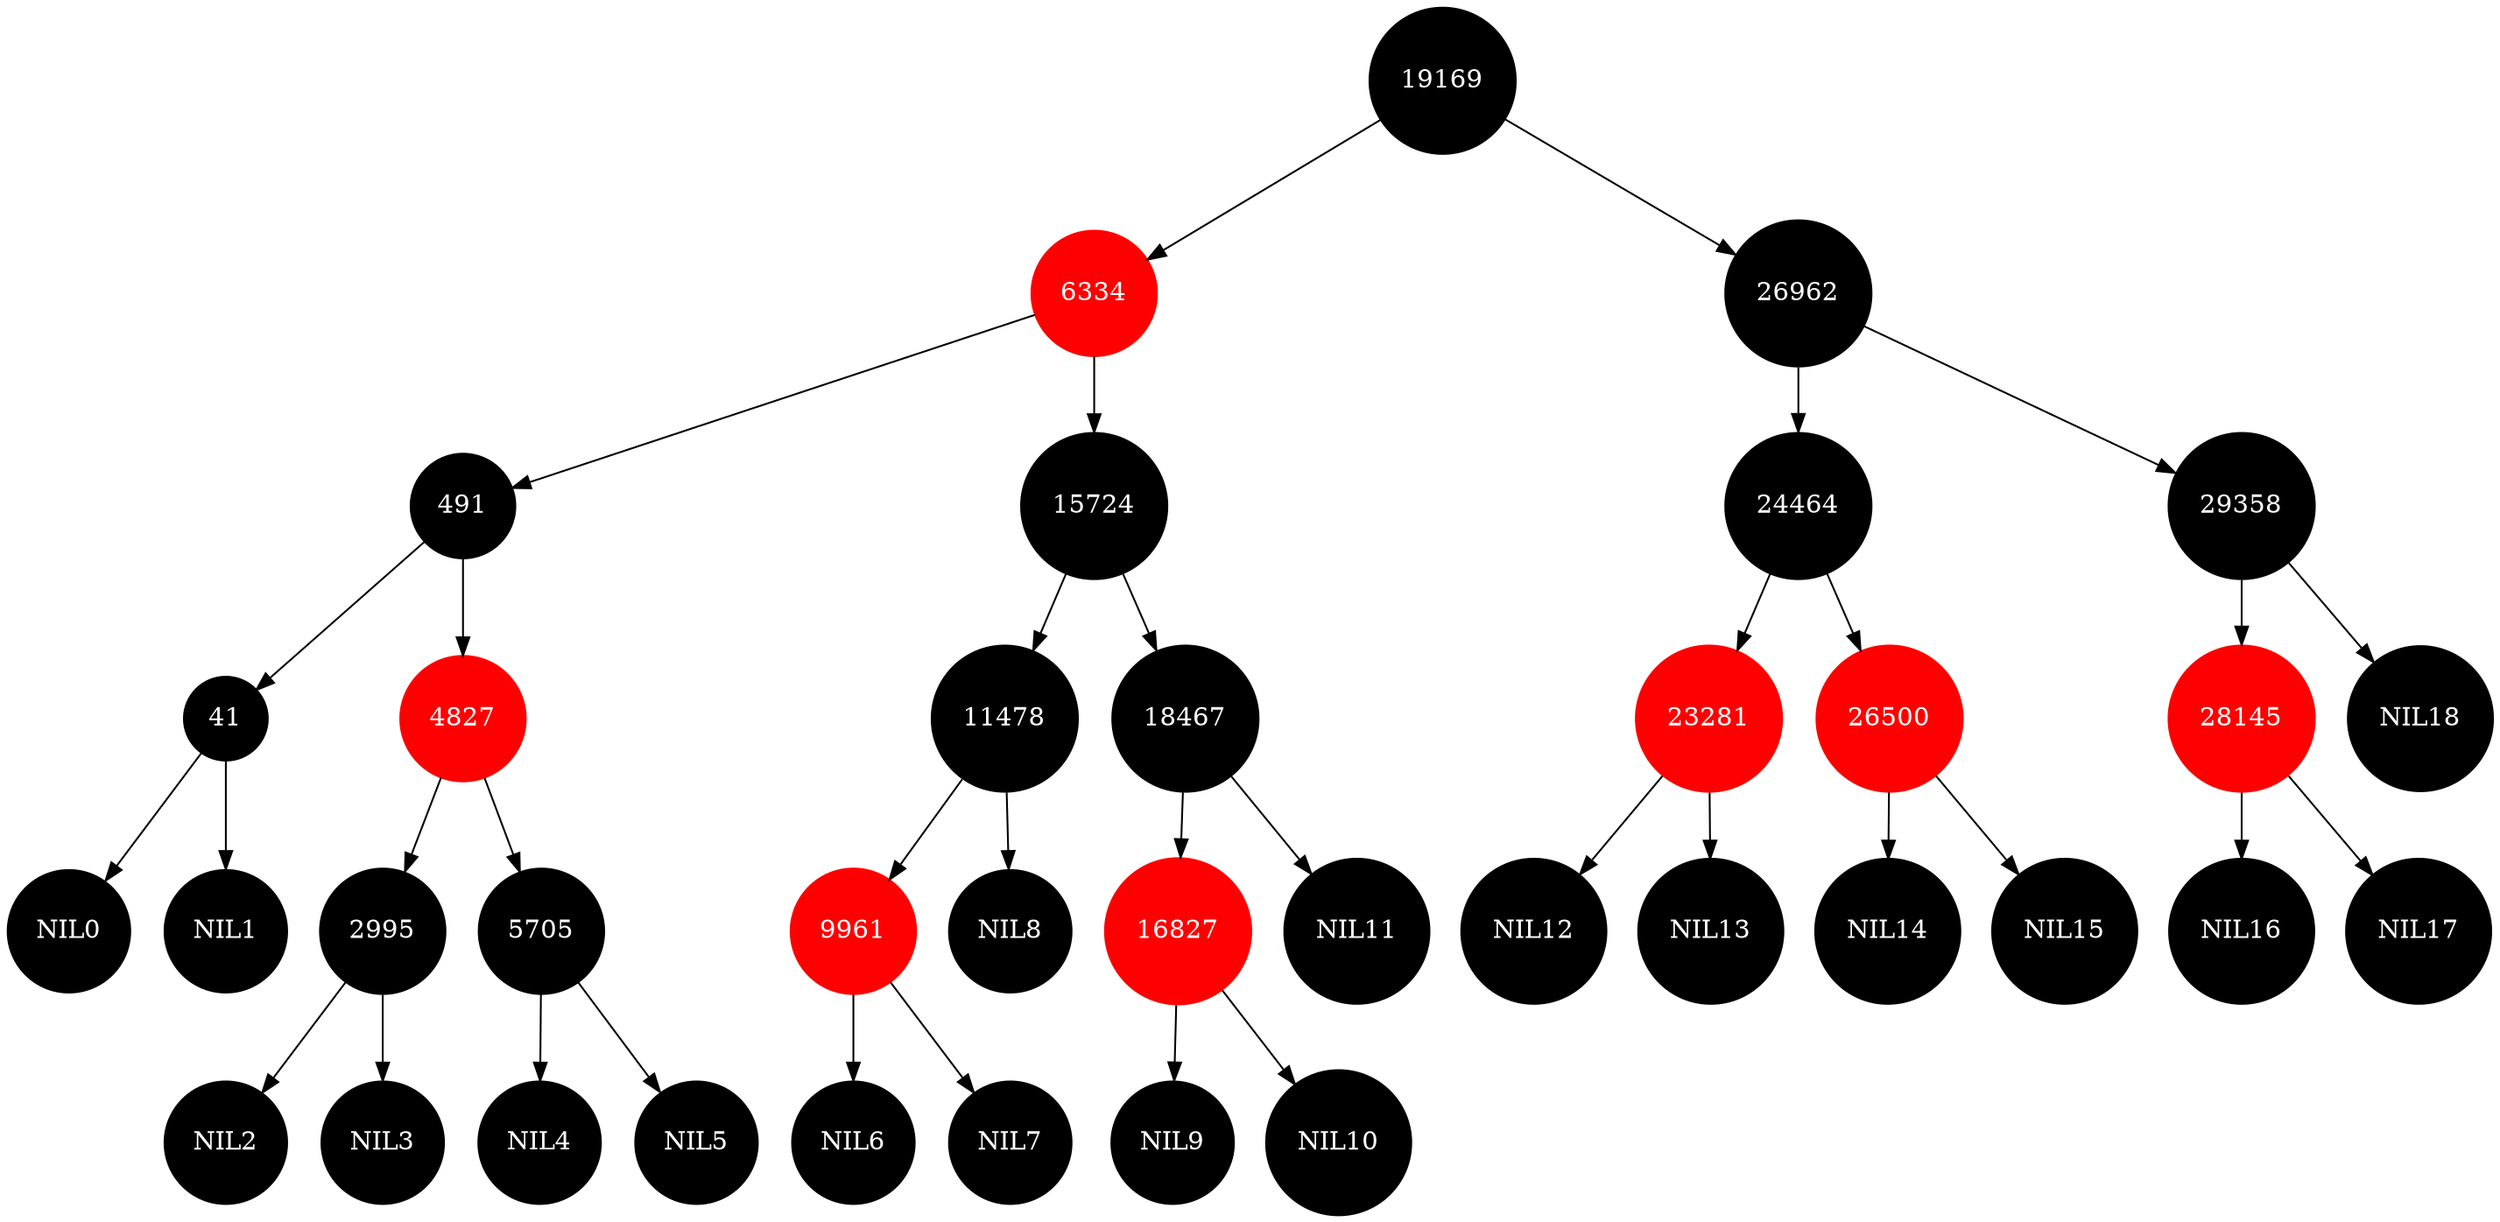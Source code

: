 digraph RBTree{
 node[shape="circle", fontcolor="white", style="filled"];
  x00CEEFF0[label="19169", color="BLACK"];
x00CEEF60[label="6334",color="RED"];
x00CEEFF0 -> x00CEEF60;
x00CEF110[label="491",color="BLACK"];
x00CEEF60 -> x00CEF110;
x00CEF080[label="41",color="BLACK"];
x00CEF110 -> x00CEF080;
NIL0[color="BLACK"];
x00CEF080 -> NIL0;
NIL1[color="BLACK"];
x00CEF080 -> NIL1;
x00CEE978[label="4827",color="RED"];
x00CEF110 -> x00CEE978;
x00CEEC00[label="2995",color="BLACK"];
x00CEE978 -> x00CEEC00;
NIL2[color="BLACK"];
x00CEEC00 -> NIL2;
NIL3[color="BLACK"];
x00CEEC00 -> NIL3;
x00CEEE40[label="5705",color="BLACK"];
x00CEE978 -> x00CEEE40;
NIL4[color="BLACK"];
x00CEEE40 -> NIL4;
NIL5[color="BLACK"];
x00CEEE40 -> NIL5;
x00CEECD8[label="15724",color="BLACK"];
x00CEEF60 -> x00CEECD8;
x00CEEDB0[label="11478",color="BLACK"];
x00CEECD8 -> x00CEEDB0;
x00CEF0C8[label="9961",color="RED"];
x00CEEDB0 -> x00CEF0C8;
NIL6[color="BLACK"];
x00CEF0C8 -> NIL6;
NIL7[color="BLACK"];
x00CEF0C8 -> NIL7;
NIL8[color="BLACK"];
x00CEEDB0 -> NIL8;
x00CEEFA8[label="18467",color="BLACK"];
x00CEECD8 -> x00CEEFA8;
x00CEE9C0[label="16827",color="RED"];
x00CEEFA8 -> x00CEE9C0;
NIL9[color="BLACK"];
x00CEE9C0 -> NIL9;
NIL10[color="BLACK"];
x00CEE9C0 -> NIL10;
NIL11[color="BLACK"];
x00CEEFA8 -> NIL11;
x00CEEDF8[label="26962",color="BLACK"];
x00CEEFF0 -> x00CEEDF8;
x00CEF038[label="24464",color="BLACK"];
x00CEEDF8 -> x00CEF038;
x00CEEED0[label="23281",color="RED"];
x00CEF038 -> x00CEEED0;
NIL12[color="BLACK"];
x00CEEED0 -> NIL12;
NIL13[color="BLACK"];
x00CEEED0 -> NIL13;
x00CEEBB8[label="26500",color="RED"];
x00CEF038 -> x00CEEBB8;
NIL14[color="BLACK"];
x00CEEBB8 -> NIL14;
NIL15[color="BLACK"];
x00CEEBB8 -> NIL15;
x00CEED20[label="29358",color="BLACK"];
x00CEEDF8 -> x00CEED20;
x00CEEE88[label="28145",color="RED"];
x00CEED20 -> x00CEEE88;
NIL16[color="BLACK"];
x00CEEE88 -> NIL16;
NIL17[color="BLACK"];
x00CEEE88 -> NIL17;
NIL18[color="BLACK"];
x00CEED20 -> NIL18;
}
